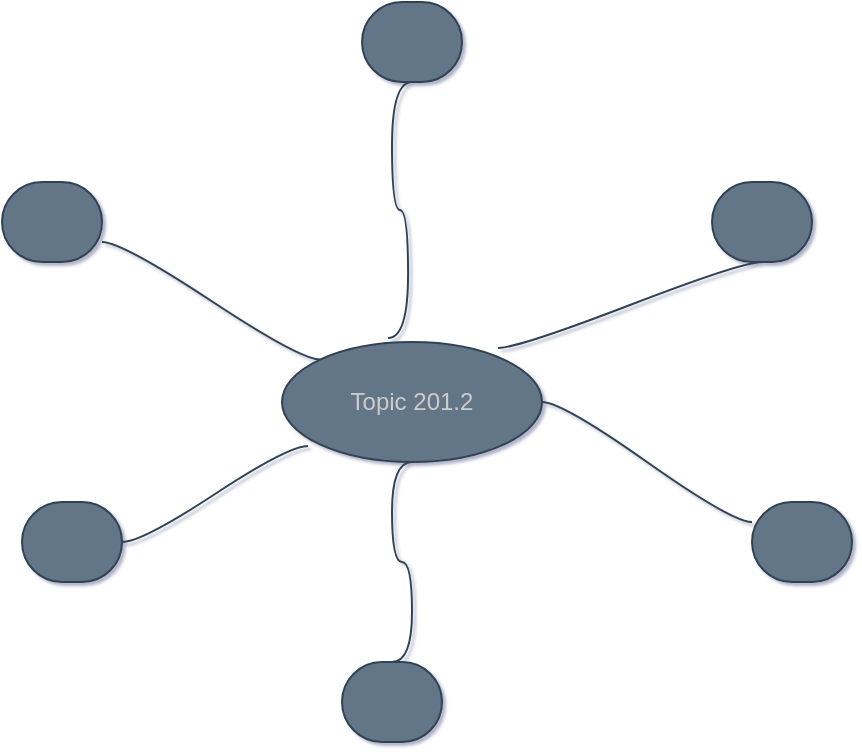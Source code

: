 <mxfile>
    <diagram id="bvMxqJy8REenpndCrTQX" name="Page-1">
        <mxGraphModel dx="901" dy="1521" grid="1" gridSize="10" guides="1" tooltips="1" connect="1" arrows="1" fold="1" page="1" pageScale="1" pageWidth="850" pageHeight="1100" background="none" math="0" shadow="1">
            <root>
                <mxCell id="0"/>
                <mxCell id="1" parent="0"/>
                <mxCell id="8" value="Topic 201.2" style="ellipse;whiteSpace=wrap;html=1;align=center;treeFolding=1;treeMoving=1;newEdgeStyle={&quot;edgeStyle&quot;:&quot;entityRelationEdgeStyle&quot;,&quot;startArrow&quot;:&quot;none&quot;,&quot;endArrow&quot;:&quot;none&quot;,&quot;segment&quot;:10,&quot;curved&quot;:1};fillColor=#647687;fontColor=#CCCCCC;strokeColor=#314354;" parent="1" vertex="1">
                    <mxGeometry x="370" y="-365" width="130" height="60" as="geometry"/>
                </mxCell>
                <mxCell id="45" value="" style="whiteSpace=wrap;html=1;rounded=1;arcSize=50;align=center;verticalAlign=middle;strokeWidth=1;autosize=1;spacing=4;treeFolding=1;treeMoving=1;newEdgeStyle={&quot;edgeStyle&quot;:&quot;entityRelationEdgeStyle&quot;,&quot;startArrow&quot;:&quot;none&quot;,&quot;endArrow&quot;:&quot;none&quot;,&quot;segment&quot;:10,&quot;curved&quot;:1};fillColor=#647687;fontColor=#CCCCCC;strokeColor=#314354;" parent="1" vertex="1">
                    <mxGeometry x="585" y="-445" width="50" height="40" as="geometry"/>
                </mxCell>
                <mxCell id="11" value="" style="whiteSpace=wrap;html=1;rounded=1;arcSize=50;align=center;verticalAlign=middle;strokeWidth=1;autosize=1;spacing=4;treeFolding=1;treeMoving=1;newEdgeStyle={&quot;edgeStyle&quot;:&quot;entityRelationEdgeStyle&quot;,&quot;startArrow&quot;:&quot;none&quot;,&quot;endArrow&quot;:&quot;none&quot;,&quot;segment&quot;:10,&quot;curved&quot;:1};fillColor=#647687;fontColor=#CCCCCC;strokeColor=#314354;" parent="1" vertex="1">
                    <mxGeometry x="410" y="-535" width="50" height="40" as="geometry"/>
                </mxCell>
                <mxCell id="14" value="" style="whiteSpace=wrap;html=1;rounded=1;arcSize=50;align=center;verticalAlign=middle;strokeWidth=1;autosize=1;spacing=4;treeFolding=1;treeMoving=1;newEdgeStyle={&quot;edgeStyle&quot;:&quot;entityRelationEdgeStyle&quot;,&quot;startArrow&quot;:&quot;none&quot;,&quot;endArrow&quot;:&quot;none&quot;,&quot;segment&quot;:10,&quot;curved&quot;:1};fillColor=#647687;fontColor=#CCCCCC;strokeColor=#314354;" parent="1" vertex="1">
                    <mxGeometry x="230" y="-445" width="50" height="40" as="geometry"/>
                </mxCell>
                <mxCell id="16" value="" style="whiteSpace=wrap;html=1;rounded=1;arcSize=50;align=center;verticalAlign=middle;strokeWidth=1;autosize=1;spacing=4;treeFolding=1;treeMoving=1;newEdgeStyle={&quot;edgeStyle&quot;:&quot;entityRelationEdgeStyle&quot;,&quot;startArrow&quot;:&quot;none&quot;,&quot;endArrow&quot;:&quot;none&quot;,&quot;segment&quot;:10,&quot;curved&quot;:1};fillColor=#647687;fontColor=#CCCCCC;strokeColor=#314354;" parent="1" vertex="1">
                    <mxGeometry x="240" y="-285" width="50" height="40" as="geometry"/>
                </mxCell>
                <mxCell id="98" value="" style="whiteSpace=wrap;html=1;rounded=1;arcSize=50;align=center;verticalAlign=middle;strokeWidth=1;autosize=1;spacing=4;treeFolding=1;treeMoving=1;newEdgeStyle={&quot;edgeStyle&quot;:&quot;entityRelationEdgeStyle&quot;,&quot;startArrow&quot;:&quot;none&quot;,&quot;endArrow&quot;:&quot;none&quot;,&quot;segment&quot;:10,&quot;curved&quot;:1};fillColor=#647687;fontColor=#CCCCCC;strokeColor=#314354;" parent="1" vertex="1">
                    <mxGeometry x="605.0" y="-285" width="50" height="40" as="geometry"/>
                </mxCell>
                <mxCell id="100" value="" style="whiteSpace=wrap;html=1;rounded=1;arcSize=50;align=center;verticalAlign=middle;strokeWidth=1;autosize=1;spacing=4;treeFolding=1;treeMoving=1;newEdgeStyle={&quot;edgeStyle&quot;:&quot;entityRelationEdgeStyle&quot;,&quot;startArrow&quot;:&quot;none&quot;,&quot;endArrow&quot;:&quot;none&quot;,&quot;segment&quot;:10,&quot;curved&quot;:1};fillColor=#647687;fontColor=#CCCCCC;strokeColor=#314354;" parent="1" vertex="1">
                    <mxGeometry x="400.0" y="-205" width="50" height="40" as="geometry"/>
                </mxCell>
                <mxCell id="103" value="" style="edgeStyle=entityRelationEdgeStyle;startArrow=none;endArrow=none;segment=10;curved=1;exitX=0.408;exitY=-0.033;exitDx=0;exitDy=0;fillColor=#647687;strokeColor=#314354;shadow=0;fontColor=#CCCCCC;exitPerimeter=0;entryX=0.5;entryY=1;entryDx=0;entryDy=0;" parent="1" source="8" target="11" edge="1">
                    <mxGeometry relative="1" as="geometry">
                        <mxPoint x="595" y="-475" as="sourcePoint"/>
                        <mxPoint x="437" y="-470" as="targetPoint"/>
                    </mxGeometry>
                </mxCell>
                <mxCell id="104" value="" style="edgeStyle=entityRelationEdgeStyle;startArrow=none;endArrow=none;segment=10;curved=1;exitX=0.831;exitY=0.05;exitDx=0;exitDy=0;entryX=0.5;entryY=1;entryDx=0;entryDy=0;fillColor=#647687;strokeColor=#314354;shadow=0;fontColor=#CCCCCC;exitPerimeter=0;" parent="1" source="8" target="45" edge="1">
                    <mxGeometry relative="1" as="geometry">
                        <mxPoint x="875" y="-355" as="sourcePoint"/>
                        <mxPoint x="670" y="-435" as="targetPoint"/>
                    </mxGeometry>
                </mxCell>
                <mxCell id="105" value="" style="edgeStyle=entityRelationEdgeStyle;startArrow=none;endArrow=none;segment=10;curved=1;exitX=0;exitY=0;exitDx=0;exitDy=0;entryX=1;entryY=0.75;entryDx=0;entryDy=0;fillColor=#647687;strokeColor=#314354;shadow=0;fontColor=#CCCCCC;" parent="1" source="8" target="14" edge="1">
                    <mxGeometry relative="1" as="geometry">
                        <mxPoint x="480" y="-310" as="sourcePoint"/>
                        <mxPoint x="275" y="-390" as="targetPoint"/>
                    </mxGeometry>
                </mxCell>
                <mxCell id="106" value="" style="edgeStyle=entityRelationEdgeStyle;startArrow=none;endArrow=none;segment=10;curved=1;exitX=0.1;exitY=0.867;exitDx=0;exitDy=0;entryX=1;entryY=0.5;entryDx=0;entryDy=0;fillColor=#647687;strokeColor=#314354;shadow=0;fontColor=#CCCCCC;exitPerimeter=0;" parent="1" source="8" target="16" edge="1">
                    <mxGeometry relative="1" as="geometry">
                        <mxPoint x="490" y="-300" as="sourcePoint"/>
                        <mxPoint x="285" y="-380" as="targetPoint"/>
                    </mxGeometry>
                </mxCell>
                <mxCell id="108" value="" style="edgeStyle=entityRelationEdgeStyle;startArrow=none;endArrow=none;segment=10;curved=1;exitX=0.5;exitY=1;exitDx=0;exitDy=0;entryX=0.5;entryY=0;entryDx=0;entryDy=0;fillColor=#647687;strokeColor=#314354;shadow=0;fontColor=#CCCCCC;" parent="1" source="8" target="100" edge="1">
                    <mxGeometry relative="1" as="geometry">
                        <mxPoint x="500" y="-290" as="sourcePoint"/>
                        <mxPoint x="295" y="-370" as="targetPoint"/>
                    </mxGeometry>
                </mxCell>
                <mxCell id="109" value="" style="edgeStyle=entityRelationEdgeStyle;startArrow=none;endArrow=none;segment=10;curved=1;exitX=0;exitY=0.25;exitDx=0;exitDy=0;fillColor=#647687;strokeColor=#314354;shadow=0;fontColor=#CCCCCC;" parent="1" source="98" target="8" edge="1">
                    <mxGeometry relative="1" as="geometry">
                        <mxPoint x="510" y="-280" as="sourcePoint"/>
                        <mxPoint x="305" y="-360" as="targetPoint"/>
                    </mxGeometry>
                </mxCell>
            </root>
        </mxGraphModel>
    </diagram>
</mxfile>